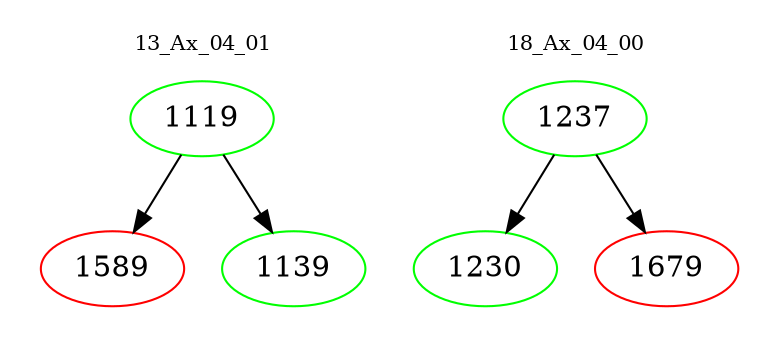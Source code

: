 digraph{
subgraph cluster_0 {
color = white
label = "13_Ax_04_01";
fontsize=10;
T0_1119 [label="1119", color="green"]
T0_1119 -> T0_1589 [color="black"]
T0_1589 [label="1589", color="red"]
T0_1119 -> T0_1139 [color="black"]
T0_1139 [label="1139", color="green"]
}
subgraph cluster_1 {
color = white
label = "18_Ax_04_00";
fontsize=10;
T1_1237 [label="1237", color="green"]
T1_1237 -> T1_1230 [color="black"]
T1_1230 [label="1230", color="green"]
T1_1237 -> T1_1679 [color="black"]
T1_1679 [label="1679", color="red"]
}
}
